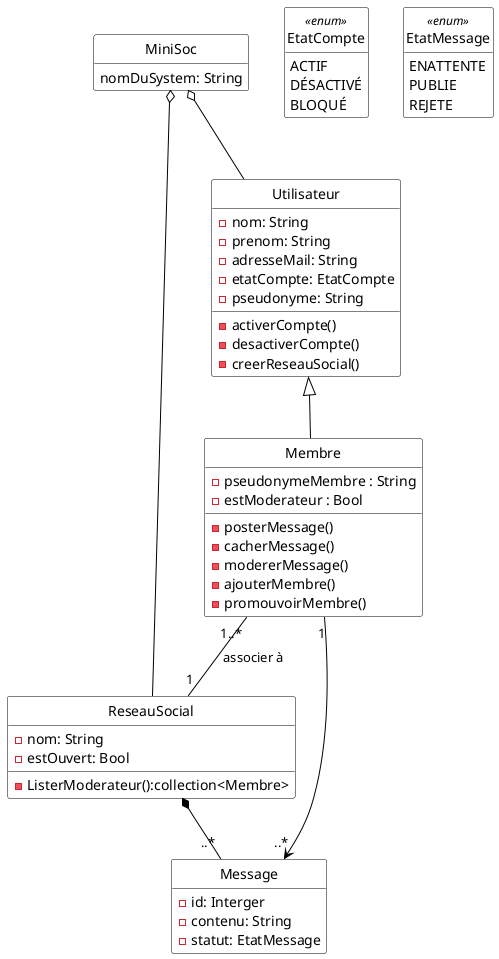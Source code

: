 @startuml

'Diagramme de classes (PlantUML)'

'Configuration charte graphique'
hide empty methods
hide circle
skinparam class {
  BackgroundColor White
  ArrowColor Black
  BorderColor Black
}

'Classes, énumérations, etc.'
class ReseauSocial {
  -nom: String
  -estOuvert: Bool
  -ListerModerateur():collection<Membre>
}


class Utilisateur {
  -nom: String
  -prenom: String
  -adresseMail: String
  -etatCompte: EtatCompte
  -pseudonyme: String
  -activerCompte()
  -desactiverCompte()
  -creerReseauSocial()
}


class Membre{
  -pseudonymeMembre : String
  -estModerateur : Bool
  -posterMessage()
  -cacherMessage()
  -modererMessage()
  -ajouterMembre()
  -promouvoirMembre()
}

class Message{
  -id: Interger
  -contenu: String
  -statut: EtatMessage
}

class MiniSoc{
nomDuSystem: String
}

enum EtatCompte <<enum>> {
  ACTIF
  DÉSACTIVÉ
  BLOQUÉ
}

enum EtatMessage <<enum>>{
  ENATTENTE
  PUBLIE
  REJETE
}

'Associations, etc.'

MiniSoc o-- Utilisateur
MiniSoc o-- ReseauSocial
Utilisateur <|-- Membre 
Membre "1..*"--"1" ReseauSocial : associer à
Membre "1"-->"..*" Message
ReseauSocial *--"..*" Message


'Au besoin, aides pour le positionnement'

@enduml
